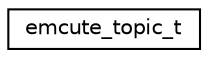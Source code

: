 digraph "Graphical Class Hierarchy"
{
 // LATEX_PDF_SIZE
  edge [fontname="Helvetica",fontsize="10",labelfontname="Helvetica",labelfontsize="10"];
  node [fontname="Helvetica",fontsize="10",shape=record];
  rankdir="LR";
  Node0 [label="emcute_topic_t",height=0.2,width=0.4,color="black", fillcolor="white", style="filled",URL="$structemcute__topic__t.html",tooltip="MQTT-SN topic."];
}
